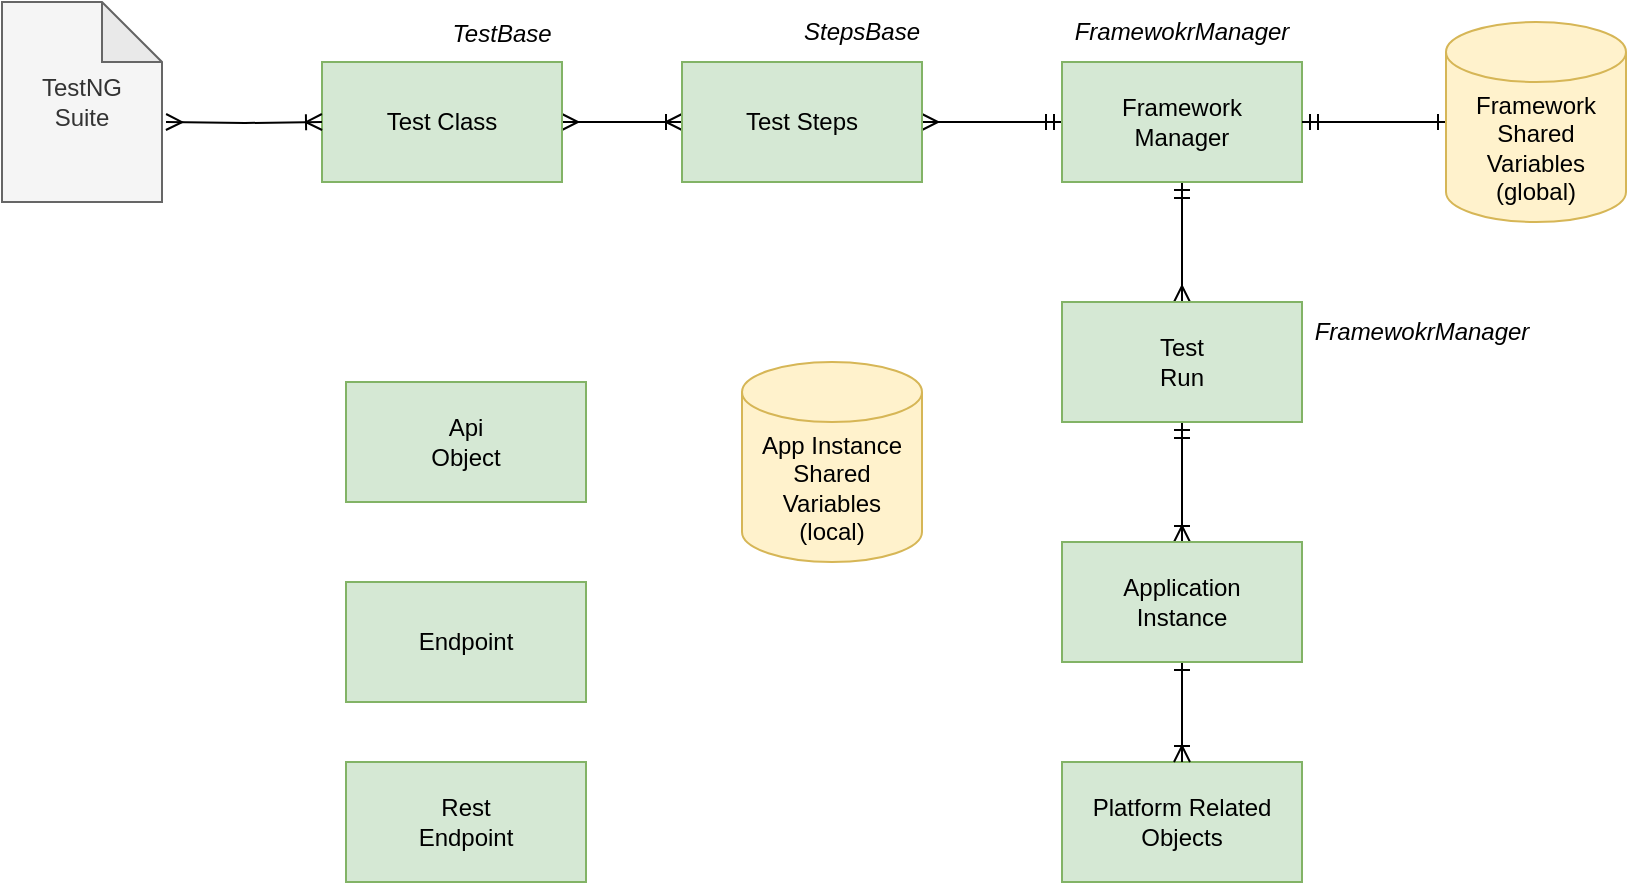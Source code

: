 <mxfile version="18.0.6" type="device"><diagram id="NZZXLSg9WwHQVEMbgklf" name="Stránka-1"><mxGraphModel dx="2062" dy="1217" grid="1" gridSize="10" guides="1" tooltips="1" connect="1" arrows="1" fold="1" page="1" pageScale="1" pageWidth="827" pageHeight="1169" math="0" shadow="0"><root><mxCell id="0"/><mxCell id="1" parent="0"/><mxCell id="xwY3IiYfJ2f7T2cROg8p-15" style="edgeStyle=orthogonalEdgeStyle;rounded=0;orthogonalLoop=1;jettySize=auto;html=1;exitX=1;exitY=0.5;exitDx=0;exitDy=0;startArrow=ERmany;startFill=0;endArrow=ERoneToMany;endFill=0;" parent="1" source="xwY3IiYfJ2f7T2cROg8p-1" target="xwY3IiYfJ2f7T2cROg8p-3" edge="1"><mxGeometry relative="1" as="geometry"/></mxCell><mxCell id="xwY3IiYfJ2f7T2cROg8p-1" value="Test Class" style="rounded=0;whiteSpace=wrap;html=1;fillColor=#d5e8d4;strokeColor=#82b366;" parent="1" vertex="1"><mxGeometry x="248" y="190" width="120" height="60" as="geometry"/></mxCell><mxCell id="xwY3IiYfJ2f7T2cROg8p-42" style="edgeStyle=orthogonalEdgeStyle;rounded=0;orthogonalLoop=1;jettySize=auto;html=1;startArrow=ERmany;startFill=0;endArrow=ERoneToMany;endFill=0;" parent="1" target="xwY3IiYfJ2f7T2cROg8p-1" edge="1"><mxGeometry relative="1" as="geometry"><mxPoint x="170" y="220" as="sourcePoint"/></mxGeometry></mxCell><mxCell id="xwY3IiYfJ2f7T2cROg8p-2" value="TestNG&lt;br&gt;Suite" style="shape=note;whiteSpace=wrap;html=1;backgroundOutline=1;darkOpacity=0.05;fillColor=#f5f5f5;fontColor=#333333;strokeColor=#666666;" parent="1" vertex="1"><mxGeometry x="88" y="160" width="80" height="100" as="geometry"/></mxCell><mxCell id="xwY3IiYfJ2f7T2cROg8p-16" style="edgeStyle=orthogonalEdgeStyle;rounded=0;orthogonalLoop=1;jettySize=auto;html=1;exitX=1;exitY=0.5;exitDx=0;exitDy=0;endArrow=ERmandOne;endFill=0;startArrow=ERmany;startFill=0;" parent="1" source="xwY3IiYfJ2f7T2cROg8p-3" target="xwY3IiYfJ2f7T2cROg8p-7" edge="1"><mxGeometry relative="1" as="geometry"/></mxCell><mxCell id="xwY3IiYfJ2f7T2cROg8p-3" value="Test Steps" style="rounded=0;whiteSpace=wrap;html=1;fillColor=#d5e8d4;strokeColor=#82b366;" parent="1" vertex="1"><mxGeometry x="428" y="190" width="120" height="60" as="geometry"/></mxCell><mxCell id="xwY3IiYfJ2f7T2cROg8p-4" value="Platform Related Objects" style="rounded=0;whiteSpace=wrap;html=1;fillColor=#d5e8d4;strokeColor=#82b366;" parent="1" vertex="1"><mxGeometry x="618" y="540" width="120" height="60" as="geometry"/></mxCell><mxCell id="xwY3IiYfJ2f7T2cROg8p-17" style="edgeStyle=orthogonalEdgeStyle;rounded=0;orthogonalLoop=1;jettySize=auto;html=1;exitX=0.5;exitY=1;exitDx=0;exitDy=0;entryX=0.5;entryY=0;entryDx=0;entryDy=0;startArrow=ERmandOne;startFill=0;endArrow=ERmany;endFill=0;" parent="1" source="xwY3IiYfJ2f7T2cROg8p-7" target="xwY3IiYfJ2f7T2cROg8p-8" edge="1"><mxGeometry relative="1" as="geometry"/></mxCell><mxCell id="xwY3IiYfJ2f7T2cROg8p-7" value="Framework&lt;br&gt;Manager" style="rounded=0;whiteSpace=wrap;html=1;fillColor=#d5e8d4;strokeColor=#82b366;" parent="1" vertex="1"><mxGeometry x="618" y="190" width="120" height="60" as="geometry"/></mxCell><mxCell id="xwY3IiYfJ2f7T2cROg8p-18" style="edgeStyle=orthogonalEdgeStyle;rounded=0;orthogonalLoop=1;jettySize=auto;html=1;exitX=0.5;exitY=1;exitDx=0;exitDy=0;entryX=0.5;entryY=0;entryDx=0;entryDy=0;endArrow=ERoneToMany;endFill=0;startArrow=ERmandOne;startFill=0;" parent="1" source="xwY3IiYfJ2f7T2cROg8p-8" target="xwY3IiYfJ2f7T2cROg8p-9" edge="1"><mxGeometry relative="1" as="geometry"/></mxCell><mxCell id="xwY3IiYfJ2f7T2cROg8p-8" value="Test&lt;br&gt;Run" style="rounded=0;whiteSpace=wrap;html=1;fillColor=#d5e8d4;strokeColor=#82b366;" parent="1" vertex="1"><mxGeometry x="618" y="310" width="120" height="60" as="geometry"/></mxCell><mxCell id="xwY3IiYfJ2f7T2cROg8p-19" style="edgeStyle=orthogonalEdgeStyle;rounded=0;orthogonalLoop=1;jettySize=auto;html=1;exitX=0.5;exitY=1;exitDx=0;exitDy=0;entryX=0.5;entryY=0;entryDx=0;entryDy=0;endArrow=ERoneToMany;endFill=0;startArrow=ERone;startFill=0;" parent="1" source="xwY3IiYfJ2f7T2cROg8p-9" target="xwY3IiYfJ2f7T2cROg8p-4" edge="1"><mxGeometry relative="1" as="geometry"/></mxCell><mxCell id="xwY3IiYfJ2f7T2cROg8p-9" value="Application&lt;br&gt;Instance" style="rounded=0;whiteSpace=wrap;html=1;fillColor=#d5e8d4;strokeColor=#82b366;" parent="1" vertex="1"><mxGeometry x="618" y="430" width="120" height="60" as="geometry"/></mxCell><mxCell id="xwY3IiYfJ2f7T2cROg8p-35" style="edgeStyle=orthogonalEdgeStyle;rounded=0;orthogonalLoop=1;jettySize=auto;html=1;exitX=0;exitY=0.5;exitDx=0;exitDy=0;exitPerimeter=0;endArrow=ERmandOne;endFill=0;startArrow=ERone;startFill=0;" parent="1" source="xwY3IiYfJ2f7T2cROg8p-32" target="xwY3IiYfJ2f7T2cROg8p-7" edge="1"><mxGeometry relative="1" as="geometry"/></mxCell><mxCell id="xwY3IiYfJ2f7T2cROg8p-32" value="Framework&lt;br&gt;Shared Variables&lt;br&gt;(global)" style="shape=cylinder3;whiteSpace=wrap;html=1;boundedLbl=1;backgroundOutline=1;size=15;fillColor=#fff2cc;strokeColor=#d6b656;" parent="1" vertex="1"><mxGeometry x="810" y="170" width="90" height="100" as="geometry"/></mxCell><mxCell id="xwY3IiYfJ2f7T2cROg8p-33" value="App Instance&lt;br&gt;Shared&lt;br&gt;Variables&lt;br&gt;(local)" style="shape=cylinder3;whiteSpace=wrap;html=1;boundedLbl=1;backgroundOutline=1;size=15;fillColor=#fff2cc;strokeColor=#d6b656;" parent="1" vertex="1"><mxGeometry x="458" y="340" width="90" height="100" as="geometry"/></mxCell><mxCell id="vsFHtDoHg4Z9JIj4vW77-2" value="Api&lt;br&gt;Object" style="rounded=0;whiteSpace=wrap;html=1;fillColor=#d5e8d4;strokeColor=#82b366;" parent="1" vertex="1"><mxGeometry x="260" y="350" width="120" height="60" as="geometry"/></mxCell><mxCell id="vsFHtDoHg4Z9JIj4vW77-3" value="Endpoint" style="rounded=0;whiteSpace=wrap;html=1;fillColor=#d5e8d4;strokeColor=#82b366;" parent="1" vertex="1"><mxGeometry x="260" y="450" width="120" height="60" as="geometry"/></mxCell><mxCell id="vsFHtDoHg4Z9JIj4vW77-4" value="Rest&lt;br&gt;Endpoint" style="rounded=0;whiteSpace=wrap;html=1;fillColor=#d5e8d4;strokeColor=#82b366;" parent="1" vertex="1"><mxGeometry x="260" y="540" width="120" height="60" as="geometry"/></mxCell><mxCell id="O-idBE-GSWg_MAJL0AYV-1" value="&lt;i&gt;TestBase&lt;/i&gt;" style="text;html=1;strokeColor=none;fillColor=none;align=center;verticalAlign=middle;whiteSpace=wrap;rounded=0;" vertex="1" parent="1"><mxGeometry x="308" y="161" width="60" height="30" as="geometry"/></mxCell><mxCell id="O-idBE-GSWg_MAJL0AYV-2" value="&lt;i&gt;StepsBase&lt;/i&gt;" style="text;html=1;strokeColor=none;fillColor=none;align=center;verticalAlign=middle;whiteSpace=wrap;rounded=0;" vertex="1" parent="1"><mxGeometry x="488" y="160" width="60" height="30" as="geometry"/></mxCell><mxCell id="O-idBE-GSWg_MAJL0AYV-4" value="&lt;i&gt;FramewokrManager&lt;/i&gt;" style="text;html=1;strokeColor=none;fillColor=none;align=center;verticalAlign=middle;whiteSpace=wrap;rounded=0;" vertex="1" parent="1"><mxGeometry x="618" y="160" width="120" height="30" as="geometry"/></mxCell><mxCell id="O-idBE-GSWg_MAJL0AYV-6" value="&lt;i&gt;FramewokrManager&lt;/i&gt;" style="text;html=1;strokeColor=none;fillColor=none;align=center;verticalAlign=middle;whiteSpace=wrap;rounded=0;" vertex="1" parent="1"><mxGeometry x="738" y="310" width="120" height="30" as="geometry"/></mxCell></root></mxGraphModel></diagram></mxfile>